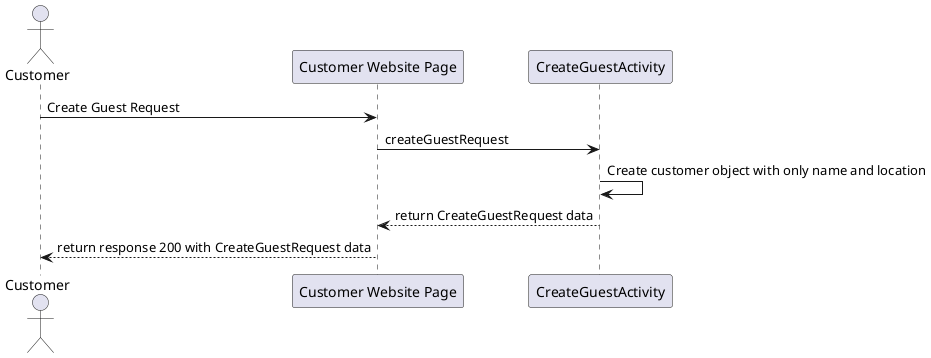 @startuml
'https://plantuml.com/sequence-diagram

actor "Customer" as client
participant "Customer Website Page" as apiGateway
participant "CreateGuestActivity" as createGuestActivity

client -> apiGateway : Create Guest Request
apiGateway -> createGuestActivity : createGuestRequest
createGuestActivity -> createGuestActivity : Create customer object with only name and location
createGuestActivity --> apiGateway : return CreateGuestRequest data
apiGateway --> client : return response 200 with CreateGuestRequest data


@enduml